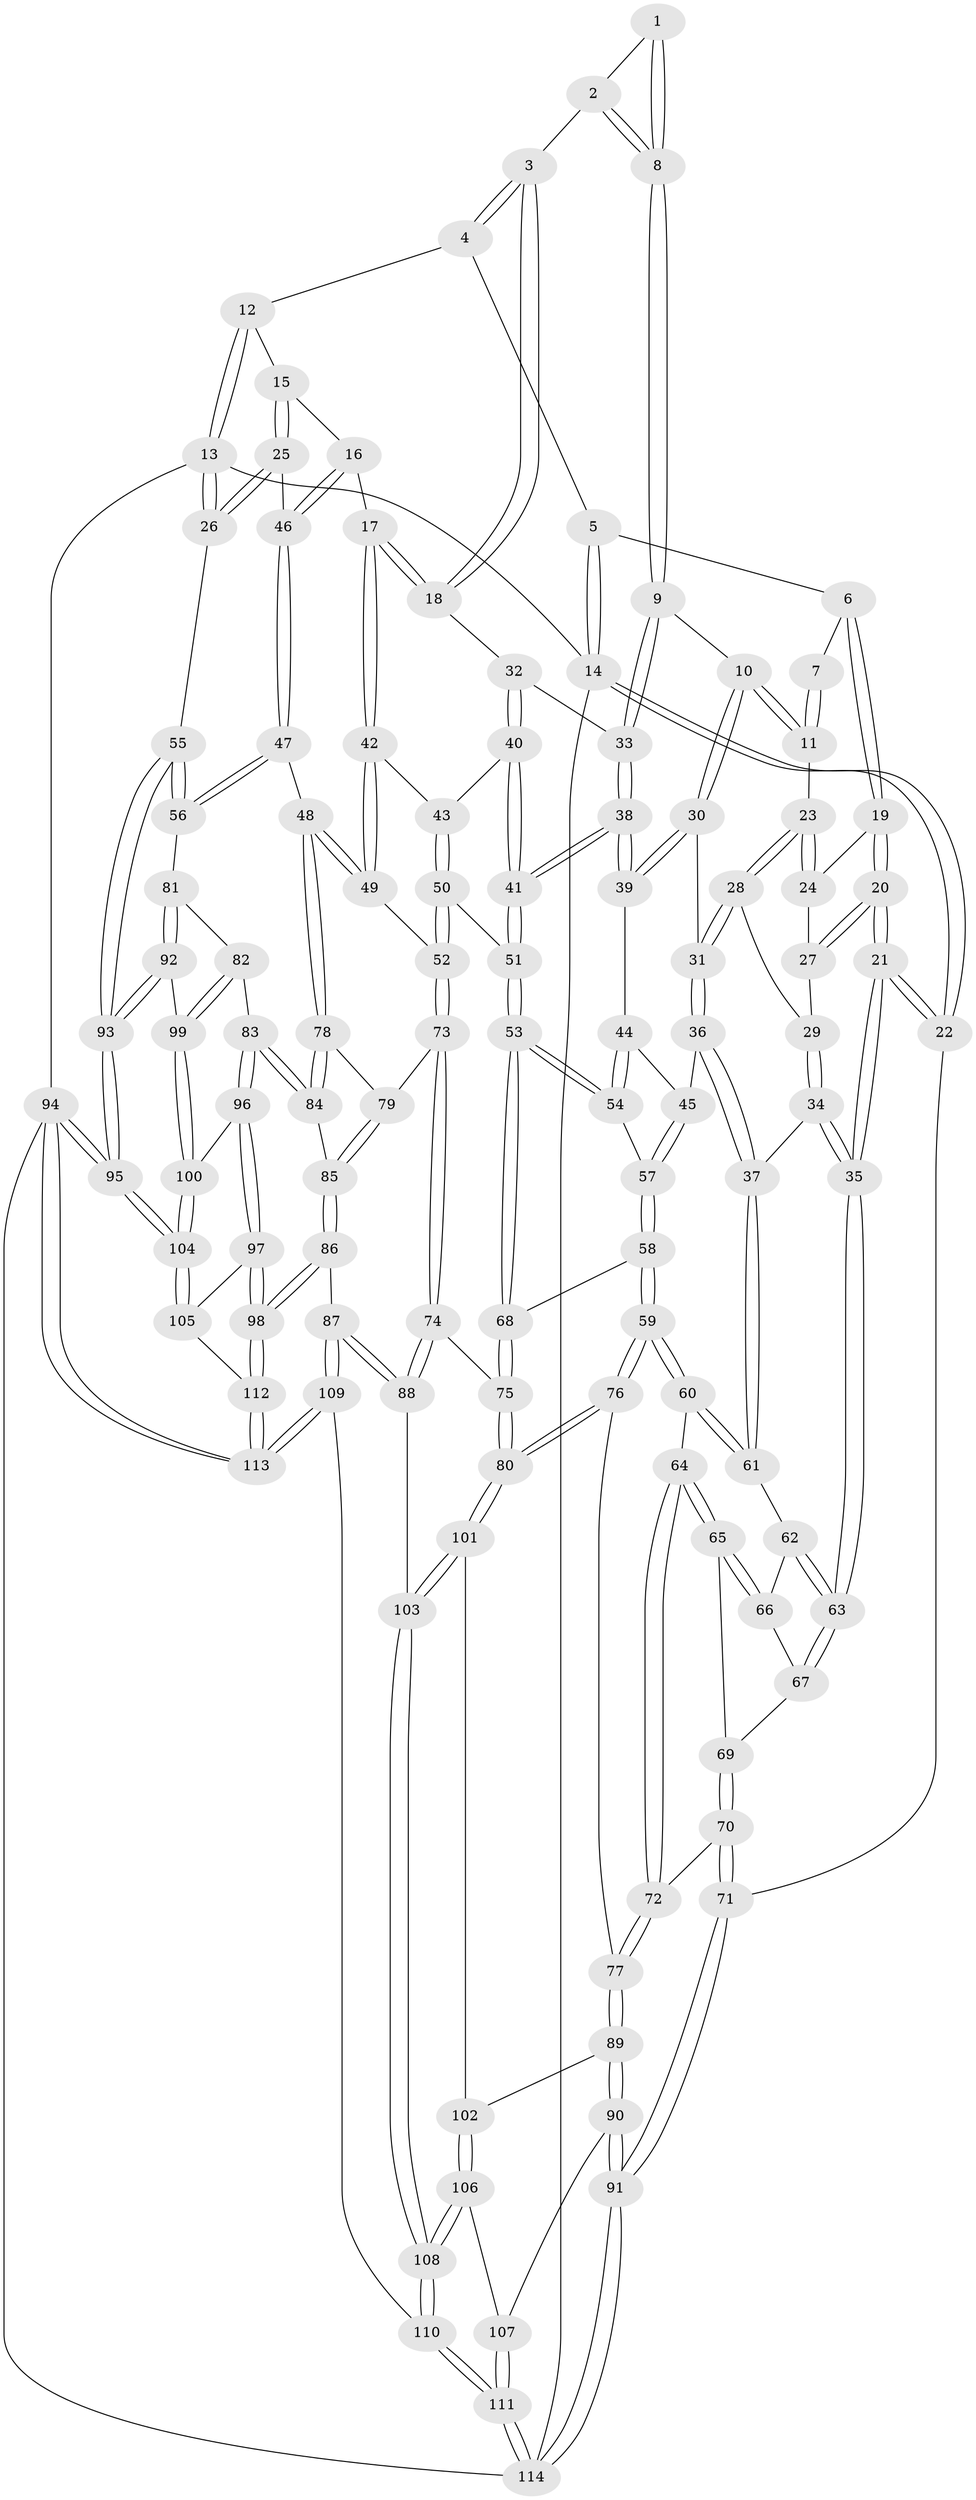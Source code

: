// coarse degree distribution, {2: 0.08571428571428572, 3: 0.42857142857142855, 7: 0.05714285714285714, 4: 0.34285714285714286, 5: 0.08571428571428572}
// Generated by graph-tools (version 1.1) at 2025/54/03/04/25 22:54:22]
// undirected, 114 vertices, 282 edges
graph export_dot {
  node [color=gray90,style=filled];
  1 [pos="+0.34245473678876914+0.021273239765280175"];
  2 [pos="+0.5333426575996478+0.0442720931280949"];
  3 [pos="+0.5992221528767696+0"];
  4 [pos="+0.6332100025771245+0"];
  5 [pos="+0.20450032576897864+0"];
  6 [pos="+0.21288267920212986+0"];
  7 [pos="+0.264878614051653+0"];
  8 [pos="+0.438545627525997+0.14789558453348547"];
  9 [pos="+0.43038907514928376+0.16272513464976898"];
  10 [pos="+0.41743795572624165+0.17169321549153002"];
  11 [pos="+0.31892385570402465+0.10367888566599558"];
  12 [pos="+0.8201017457210265+0"];
  13 [pos="+1+0"];
  14 [pos="+0+0"];
  15 [pos="+0.8652216069125795+0.02337276837877856"];
  16 [pos="+0.8043175308066927+0.20894953017844614"];
  17 [pos="+0.7901706584726068+0.21194922333664473"];
  18 [pos="+0.6270570072775706+0.04812585880581082"];
  19 [pos="+0.18738699318332458+0"];
  20 [pos="+0+0.142402852808342"];
  21 [pos="+0+0.24875648908982992"];
  22 [pos="+0+0.2483509077667739"];
  23 [pos="+0.26521500295688816+0.14398657916338695"];
  24 [pos="+0.1894058934147133+0.027084205612231127"];
  25 [pos="+1+0.22229505949410505"];
  26 [pos="+1+0.2366701595558349"];
  27 [pos="+0.16777010575640597+0.12310186057496038"];
  28 [pos="+0.26391600606977317+0.16876663913966145"];
  29 [pos="+0.1716352431485476+0.19224354941505337"];
  30 [pos="+0.39182772142236644+0.20848913041200484"];
  31 [pos="+0.33858666282084277+0.23372832935167417"];
  32 [pos="+0.5884668778243314+0.24753045376643726"];
  33 [pos="+0.5516945258821918+0.2533603429789527"];
  34 [pos="+0.1654640832849841+0.2043432869302902"];
  35 [pos="+0+0.2577458655320099"];
  36 [pos="+0.2723663395667677+0.3248650282338616"];
  37 [pos="+0.24078018059545878+0.3329544480536139"];
  38 [pos="+0.4966828743491625+0.33867348194050423"];
  39 [pos="+0.44890403905866977+0.31846276710413113"];
  40 [pos="+0.612971822374384+0.265228185823352"];
  41 [pos="+0.5321843194131286+0.4204980469593351"];
  42 [pos="+0.7477925459598235+0.2700625721919878"];
  43 [pos="+0.6629212556026629+0.2878608009257703"];
  44 [pos="+0.40687056358150125+0.3515103380707178"];
  45 [pos="+0.32709324186785566+0.3641367429663858"];
  46 [pos="+0.9080399619690778+0.23701878153439032"];
  47 [pos="+0.8480111774673434+0.48921561884333525"];
  48 [pos="+0.8258090307593094+0.489424233118972"];
  49 [pos="+0.7823488344838471+0.46054864277650487"];
  50 [pos="+0.6048785533473581+0.44851899135607737"];
  51 [pos="+0.5382690764228613+0.4423390556383441"];
  52 [pos="+0.6346238957428849+0.4665010124277915"];
  53 [pos="+0.5114763038704154+0.462708762268363"];
  54 [pos="+0.43136635467689666+0.4280501458597127"];
  55 [pos="+1+0.4132537754168152"];
  56 [pos="+0.8811228407205932+0.49874878621640567"];
  57 [pos="+0.3569624912738895+0.42753812488116044"];
  58 [pos="+0.32935020386798897+0.5202852227949761"];
  59 [pos="+0.30544506265769833+0.5367425928089365"];
  60 [pos="+0.23982315154290682+0.4098009260351598"];
  61 [pos="+0.2367875972315531+0.3371564652219267"];
  62 [pos="+0.16415339544680743+0.3575541515590979"];
  63 [pos="+0+0.27879989694049084"];
  64 [pos="+0.16794169568193185+0.5050983068332563"];
  65 [pos="+0.1591062764297597+0.4924176076133952"];
  66 [pos="+0.14129563124626038+0.41767738421080564"];
  67 [pos="+0.07141133948015205+0.44850391113048377"];
  68 [pos="+0.4802810984469677+0.5211126032876079"];
  69 [pos="+0.07480056944677245+0.4633571617910995"];
  70 [pos="+0.054192011430366775+0.5383684197807278"];
  71 [pos="+0+0.6593793093641037"];
  72 [pos="+0.1767593416297921+0.5610514301148599"];
  73 [pos="+0.6329798724511498+0.5819412290914263"];
  74 [pos="+0.5193974986698396+0.6418899932045601"];
  75 [pos="+0.4859682514165378+0.5757732513591993"];
  76 [pos="+0.2699536430124043+0.5974805609262772"];
  77 [pos="+0.20187476646521713+0.5902041116795057"];
  78 [pos="+0.7848367078521663+0.5674066227037737"];
  79 [pos="+0.6471928087135008+0.5945041326361917"];
  80 [pos="+0.302666796490701+0.6465919262333175"];
  81 [pos="+0.9063376764748708+0.5825585187000751"];
  82 [pos="+0.8995686424622557+0.6621800333610256"];
  83 [pos="+0.7689394876456639+0.6507115544899638"];
  84 [pos="+0.7679181827424364+0.6488356736017078"];
  85 [pos="+0.6762624804713866+0.6620972401800717"];
  86 [pos="+0.5877118685058028+0.8095237815901364"];
  87 [pos="+0.557896420905936+0.8010163743671188"];
  88 [pos="+0.5123267378828157+0.7709155666459203"];
  89 [pos="+0.0478541068298552+0.751979247074347"];
  90 [pos="+0+0.77736430479681"];
  91 [pos="+0+0.8086704821147165"];
  92 [pos="+1+0.659809574585572"];
  93 [pos="+1+0.6569905321420101"];
  94 [pos="+1+1"];
  95 [pos="+1+1"];
  96 [pos="+0.8002245951135987+0.7818990565131271"];
  97 [pos="+0.684587436606744+0.856251446054956"];
  98 [pos="+0.6615221402705096+0.8637144374442438"];
  99 [pos="+0.9117587238449594+0.713158903479019"];
  100 [pos="+0.8881193367692356+0.783276006085846"];
  101 [pos="+0.3432540605625928+0.7693790221117226"];
  102 [pos="+0.1993174458418988+0.7707586068561952"];
  103 [pos="+0.353965050127161+0.7811029614731794"];
  104 [pos="+1+0.9943354992502329"];
  105 [pos="+0.8445420003870538+0.9372291192173539"];
  106 [pos="+0.18825180353769524+0.8967063327280199"];
  107 [pos="+0.17737163443742807+0.8945561292496854"];
  108 [pos="+0.29976418748998634+0.9345095406356345"];
  109 [pos="+0.35643350602052193+1"];
  110 [pos="+0.3325976354120815+1"];
  111 [pos="+0+1"];
  112 [pos="+0.6665156667660288+1"];
  113 [pos="+0.660896783836862+1"];
  114 [pos="+0+1"];
  1 -- 2;
  1 -- 8;
  1 -- 8;
  2 -- 3;
  2 -- 8;
  2 -- 8;
  3 -- 4;
  3 -- 4;
  3 -- 18;
  3 -- 18;
  4 -- 5;
  4 -- 12;
  5 -- 6;
  5 -- 14;
  5 -- 14;
  6 -- 7;
  6 -- 19;
  6 -- 19;
  7 -- 11;
  7 -- 11;
  8 -- 9;
  8 -- 9;
  9 -- 10;
  9 -- 33;
  9 -- 33;
  10 -- 11;
  10 -- 11;
  10 -- 30;
  10 -- 30;
  11 -- 23;
  12 -- 13;
  12 -- 13;
  12 -- 15;
  13 -- 14;
  13 -- 26;
  13 -- 26;
  13 -- 94;
  14 -- 22;
  14 -- 22;
  14 -- 114;
  15 -- 16;
  15 -- 25;
  15 -- 25;
  16 -- 17;
  16 -- 46;
  16 -- 46;
  17 -- 18;
  17 -- 18;
  17 -- 42;
  17 -- 42;
  18 -- 32;
  19 -- 20;
  19 -- 20;
  19 -- 24;
  20 -- 21;
  20 -- 21;
  20 -- 27;
  20 -- 27;
  21 -- 22;
  21 -- 22;
  21 -- 35;
  21 -- 35;
  22 -- 71;
  23 -- 24;
  23 -- 24;
  23 -- 28;
  23 -- 28;
  24 -- 27;
  25 -- 26;
  25 -- 26;
  25 -- 46;
  26 -- 55;
  27 -- 29;
  28 -- 29;
  28 -- 31;
  28 -- 31;
  29 -- 34;
  29 -- 34;
  30 -- 31;
  30 -- 39;
  30 -- 39;
  31 -- 36;
  31 -- 36;
  32 -- 33;
  32 -- 40;
  32 -- 40;
  33 -- 38;
  33 -- 38;
  34 -- 35;
  34 -- 35;
  34 -- 37;
  35 -- 63;
  35 -- 63;
  36 -- 37;
  36 -- 37;
  36 -- 45;
  37 -- 61;
  37 -- 61;
  38 -- 39;
  38 -- 39;
  38 -- 41;
  38 -- 41;
  39 -- 44;
  40 -- 41;
  40 -- 41;
  40 -- 43;
  41 -- 51;
  41 -- 51;
  42 -- 43;
  42 -- 49;
  42 -- 49;
  43 -- 50;
  43 -- 50;
  44 -- 45;
  44 -- 54;
  44 -- 54;
  45 -- 57;
  45 -- 57;
  46 -- 47;
  46 -- 47;
  47 -- 48;
  47 -- 56;
  47 -- 56;
  48 -- 49;
  48 -- 49;
  48 -- 78;
  48 -- 78;
  49 -- 52;
  50 -- 51;
  50 -- 52;
  50 -- 52;
  51 -- 53;
  51 -- 53;
  52 -- 73;
  52 -- 73;
  53 -- 54;
  53 -- 54;
  53 -- 68;
  53 -- 68;
  54 -- 57;
  55 -- 56;
  55 -- 56;
  55 -- 93;
  55 -- 93;
  56 -- 81;
  57 -- 58;
  57 -- 58;
  58 -- 59;
  58 -- 59;
  58 -- 68;
  59 -- 60;
  59 -- 60;
  59 -- 76;
  59 -- 76;
  60 -- 61;
  60 -- 61;
  60 -- 64;
  61 -- 62;
  62 -- 63;
  62 -- 63;
  62 -- 66;
  63 -- 67;
  63 -- 67;
  64 -- 65;
  64 -- 65;
  64 -- 72;
  64 -- 72;
  65 -- 66;
  65 -- 66;
  65 -- 69;
  66 -- 67;
  67 -- 69;
  68 -- 75;
  68 -- 75;
  69 -- 70;
  69 -- 70;
  70 -- 71;
  70 -- 71;
  70 -- 72;
  71 -- 91;
  71 -- 91;
  72 -- 77;
  72 -- 77;
  73 -- 74;
  73 -- 74;
  73 -- 79;
  74 -- 75;
  74 -- 88;
  74 -- 88;
  75 -- 80;
  75 -- 80;
  76 -- 77;
  76 -- 80;
  76 -- 80;
  77 -- 89;
  77 -- 89;
  78 -- 79;
  78 -- 84;
  78 -- 84;
  79 -- 85;
  79 -- 85;
  80 -- 101;
  80 -- 101;
  81 -- 82;
  81 -- 92;
  81 -- 92;
  82 -- 83;
  82 -- 99;
  82 -- 99;
  83 -- 84;
  83 -- 84;
  83 -- 96;
  83 -- 96;
  84 -- 85;
  85 -- 86;
  85 -- 86;
  86 -- 87;
  86 -- 98;
  86 -- 98;
  87 -- 88;
  87 -- 88;
  87 -- 109;
  87 -- 109;
  88 -- 103;
  89 -- 90;
  89 -- 90;
  89 -- 102;
  90 -- 91;
  90 -- 91;
  90 -- 107;
  91 -- 114;
  91 -- 114;
  92 -- 93;
  92 -- 93;
  92 -- 99;
  93 -- 95;
  93 -- 95;
  94 -- 95;
  94 -- 95;
  94 -- 113;
  94 -- 113;
  94 -- 114;
  95 -- 104;
  95 -- 104;
  96 -- 97;
  96 -- 97;
  96 -- 100;
  97 -- 98;
  97 -- 98;
  97 -- 105;
  98 -- 112;
  98 -- 112;
  99 -- 100;
  99 -- 100;
  100 -- 104;
  100 -- 104;
  101 -- 102;
  101 -- 103;
  101 -- 103;
  102 -- 106;
  102 -- 106;
  103 -- 108;
  103 -- 108;
  104 -- 105;
  104 -- 105;
  105 -- 112;
  106 -- 107;
  106 -- 108;
  106 -- 108;
  107 -- 111;
  107 -- 111;
  108 -- 110;
  108 -- 110;
  109 -- 110;
  109 -- 113;
  109 -- 113;
  110 -- 111;
  110 -- 111;
  111 -- 114;
  111 -- 114;
  112 -- 113;
  112 -- 113;
}
